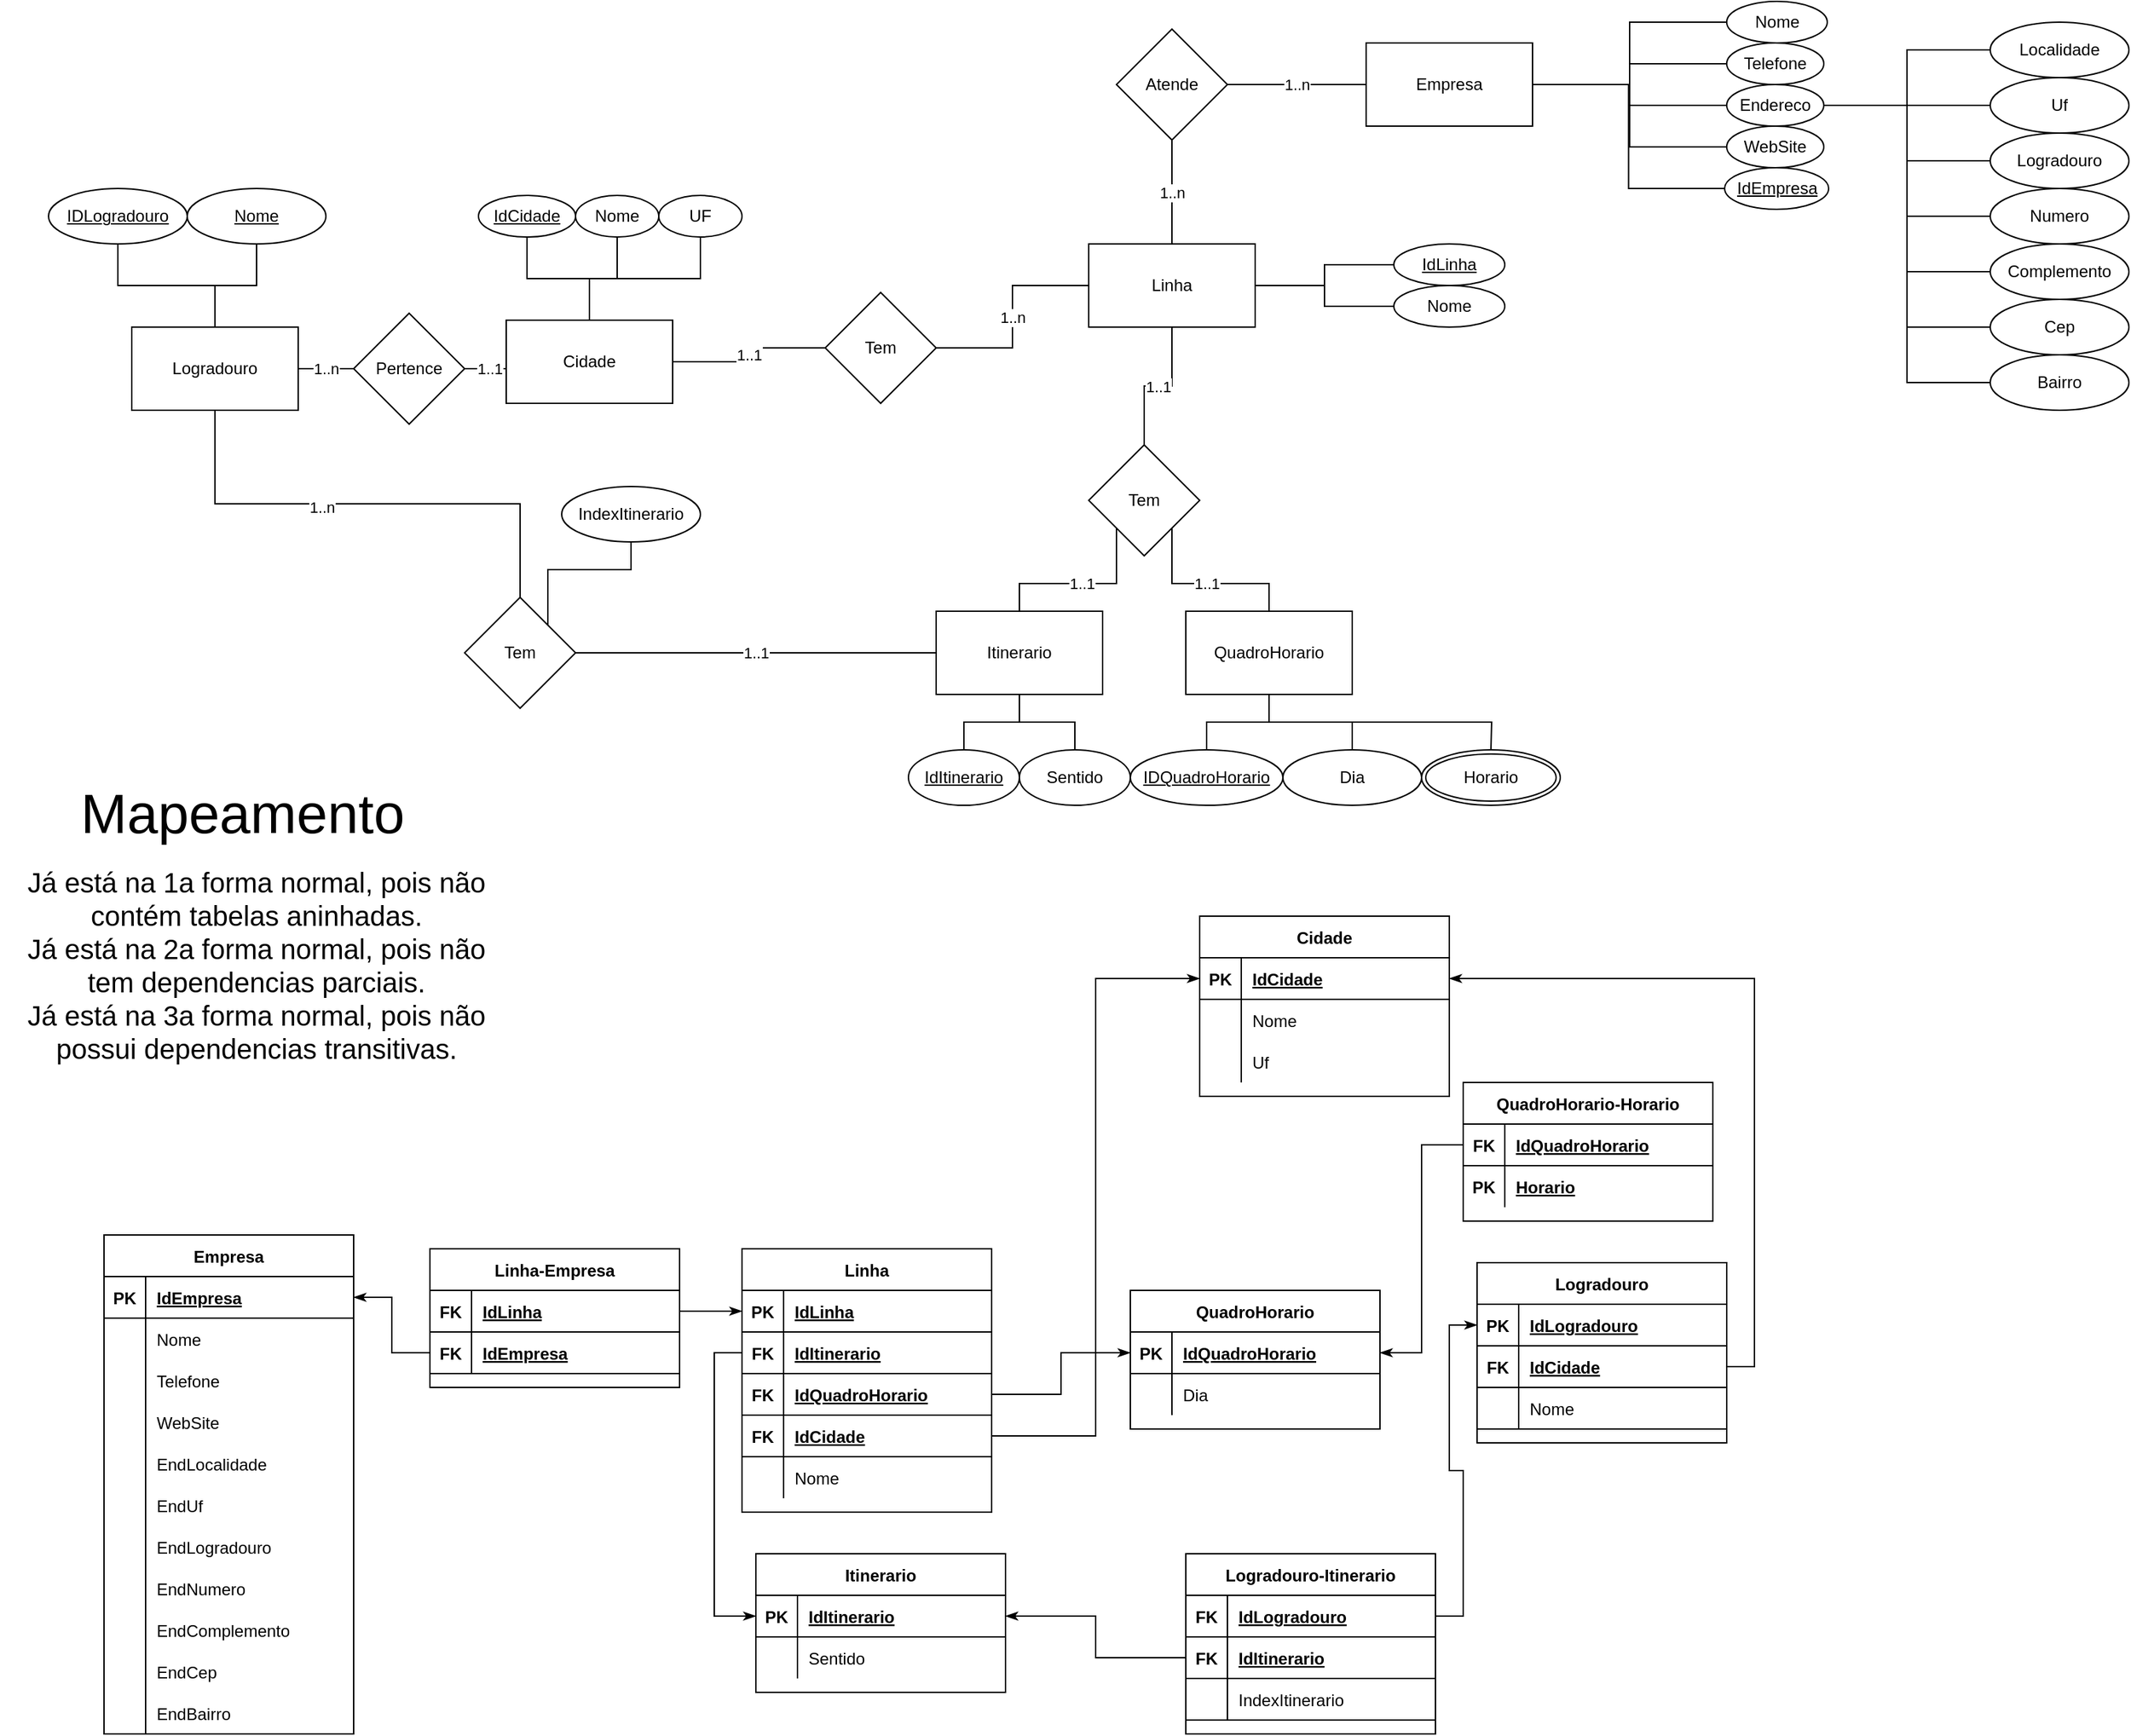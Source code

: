 <mxfile version="14.4.6" type="device"><diagram id="QqFqE5f4CNjXl7j-E3oZ" name="Page-1"><mxGraphModel dx="2154" dy="1667" grid="1" gridSize="10" guides="1" tooltips="1" connect="1" arrows="1" fold="1" page="1" pageScale="1" pageWidth="850" pageHeight="1100" math="0" shadow="0"><root><mxCell id="0"/><mxCell id="1" parent="0"/><mxCell id="cJpRg5g0sQrSVlTaSwJS-11" style="edgeStyle=orthogonalEdgeStyle;rounded=0;orthogonalLoop=1;jettySize=auto;html=1;exitX=1;exitY=0.5;exitDx=0;exitDy=0;entryX=0;entryY=0.5;entryDx=0;entryDy=0;endArrow=none;endFill=0;" parent="1" source="cJpRg5g0sQrSVlTaSwJS-1" target="cJpRg5g0sQrSVlTaSwJS-7" edge="1"><mxGeometry relative="1" as="geometry"/></mxCell><mxCell id="cJpRg5g0sQrSVlTaSwJS-12" style="edgeStyle=orthogonalEdgeStyle;rounded=0;orthogonalLoop=1;jettySize=auto;html=1;exitX=1;exitY=0.5;exitDx=0;exitDy=0;entryX=0;entryY=0.5;entryDx=0;entryDy=0;endArrow=none;endFill=0;" parent="1" source="cJpRg5g0sQrSVlTaSwJS-1" target="cJpRg5g0sQrSVlTaSwJS-9" edge="1"><mxGeometry relative="1" as="geometry"/></mxCell><mxCell id="cJpRg5g0sQrSVlTaSwJS-13" style="edgeStyle=orthogonalEdgeStyle;rounded=0;orthogonalLoop=1;jettySize=auto;html=1;exitX=1;exitY=0.5;exitDx=0;exitDy=0;entryX=0;entryY=0.5;entryDx=0;entryDy=0;endArrow=none;endFill=0;" parent="1" source="cJpRg5g0sQrSVlTaSwJS-1" target="cJpRg5g0sQrSVlTaSwJS-8" edge="1"><mxGeometry relative="1" as="geometry"/></mxCell><mxCell id="cJpRg5g0sQrSVlTaSwJS-14" style="edgeStyle=orthogonalEdgeStyle;rounded=0;orthogonalLoop=1;jettySize=auto;html=1;exitX=1;exitY=0.5;exitDx=0;exitDy=0;entryX=0;entryY=0.5;entryDx=0;entryDy=0;endArrow=none;endFill=0;" parent="1" source="cJpRg5g0sQrSVlTaSwJS-1" target="cJpRg5g0sQrSVlTaSwJS-10" edge="1"><mxGeometry relative="1" as="geometry"/></mxCell><mxCell id="cJpRg5g0sQrSVlTaSwJS-16" style="edgeStyle=orthogonalEdgeStyle;rounded=0;orthogonalLoop=1;jettySize=auto;html=1;exitX=1;exitY=0.5;exitDx=0;exitDy=0;entryX=0;entryY=0.5;entryDx=0;entryDy=0;endArrow=none;endFill=0;" parent="1" source="cJpRg5g0sQrSVlTaSwJS-1" target="cJpRg5g0sQrSVlTaSwJS-15" edge="1"><mxGeometry relative="1" as="geometry"/></mxCell><mxCell id="cJpRg5g0sQrSVlTaSwJS-1" value="Empresa" style="rounded=0;whiteSpace=wrap;html=1;" parent="1" vertex="1"><mxGeometry x="350" y="-140" width="120" height="60" as="geometry"/></mxCell><mxCell id="cJpRg5g0sQrSVlTaSwJS-23" style="edgeStyle=orthogonalEdgeStyle;rounded=0;orthogonalLoop=1;jettySize=auto;html=1;exitX=1;exitY=0.5;exitDx=0;exitDy=0;entryX=0;entryY=0.5;entryDx=0;entryDy=0;endArrow=none;endFill=0;" parent="1" source="cJpRg5g0sQrSVlTaSwJS-2" target="cJpRg5g0sQrSVlTaSwJS-17" edge="1"><mxGeometry relative="1" as="geometry"/></mxCell><mxCell id="cJpRg5g0sQrSVlTaSwJS-24" style="edgeStyle=orthogonalEdgeStyle;rounded=0;orthogonalLoop=1;jettySize=auto;html=1;exitX=1;exitY=0.5;exitDx=0;exitDy=0;entryX=0;entryY=0.5;entryDx=0;entryDy=0;endArrow=none;endFill=0;" parent="1" source="cJpRg5g0sQrSVlTaSwJS-2" target="cJpRg5g0sQrSVlTaSwJS-18" edge="1"><mxGeometry relative="1" as="geometry"/></mxCell><mxCell id="cJpRg5g0sQrSVlTaSwJS-47" value="1..1" style="edgeStyle=orthogonalEdgeStyle;rounded=0;orthogonalLoop=1;jettySize=auto;html=1;exitX=0.5;exitY=1;exitDx=0;exitDy=0;entryX=0.5;entryY=0;entryDx=0;entryDy=0;endArrow=none;endFill=0;" parent="1" source="cJpRg5g0sQrSVlTaSwJS-2" target="cJpRg5g0sQrSVlTaSwJS-19" edge="1"><mxGeometry relative="1" as="geometry"/></mxCell><mxCell id="cJpRg5g0sQrSVlTaSwJS-59" value="1..n" style="edgeStyle=orthogonalEdgeStyle;rounded=0;orthogonalLoop=1;jettySize=auto;html=1;exitX=0.5;exitY=0;exitDx=0;exitDy=0;entryX=0.5;entryY=1;entryDx=0;entryDy=0;endArrow=none;endFill=0;" parent="1" source="cJpRg5g0sQrSVlTaSwJS-2" target="cJpRg5g0sQrSVlTaSwJS-57" edge="1"><mxGeometry relative="1" as="geometry"/></mxCell><mxCell id="cJpRg5g0sQrSVlTaSwJS-2" value="Linha" style="rounded=0;whiteSpace=wrap;html=1;" parent="1" vertex="1"><mxGeometry x="150" y="5" width="120" height="60" as="geometry"/></mxCell><mxCell id="cJpRg5g0sQrSVlTaSwJS-31" style="edgeStyle=orthogonalEdgeStyle;rounded=0;orthogonalLoop=1;jettySize=auto;html=1;exitX=0.5;exitY=1;exitDx=0;exitDy=0;entryX=0.5;entryY=0;entryDx=0;entryDy=0;endArrow=none;endFill=0;" parent="1" source="cJpRg5g0sQrSVlTaSwJS-3" target="cJpRg5g0sQrSVlTaSwJS-29" edge="1"><mxGeometry relative="1" as="geometry"/></mxCell><mxCell id="cJpRg5g0sQrSVlTaSwJS-32" style="edgeStyle=orthogonalEdgeStyle;rounded=0;orthogonalLoop=1;jettySize=auto;html=1;exitX=0.5;exitY=1;exitDx=0;exitDy=0;entryX=0.5;entryY=0;entryDx=0;entryDy=0;endArrow=none;endFill=0;" parent="1" source="cJpRg5g0sQrSVlTaSwJS-3" target="cJpRg5g0sQrSVlTaSwJS-30" edge="1"><mxGeometry relative="1" as="geometry"/></mxCell><mxCell id="cJpRg5g0sQrSVlTaSwJS-3" value="Itinerario" style="rounded=0;whiteSpace=wrap;html=1;" parent="1" vertex="1"><mxGeometry x="40" y="270" width="120" height="60" as="geometry"/></mxCell><mxCell id="cJpRg5g0sQrSVlTaSwJS-41" style="edgeStyle=orthogonalEdgeStyle;rounded=0;orthogonalLoop=1;jettySize=auto;html=1;exitX=0.5;exitY=0;exitDx=0;exitDy=0;entryX=0.5;entryY=1;entryDx=0;entryDy=0;endArrow=none;endFill=0;" parent="1" source="cJpRg5g0sQrSVlTaSwJS-4" target="cJpRg5g0sQrSVlTaSwJS-39" edge="1"><mxGeometry relative="1" as="geometry"/></mxCell><mxCell id="cJpRg5g0sQrSVlTaSwJS-42" style="edgeStyle=orthogonalEdgeStyle;rounded=0;orthogonalLoop=1;jettySize=auto;html=1;exitX=0.5;exitY=0;exitDx=0;exitDy=0;entryX=0.5;entryY=1;entryDx=0;entryDy=0;endArrow=none;endFill=0;" parent="1" source="cJpRg5g0sQrSVlTaSwJS-4" target="cJpRg5g0sQrSVlTaSwJS-40" edge="1"><mxGeometry relative="1" as="geometry"/></mxCell><mxCell id="cJpRg5g0sQrSVlTaSwJS-44" value="1..n" style="edgeStyle=orthogonalEdgeStyle;rounded=0;orthogonalLoop=1;jettySize=auto;html=1;exitX=1;exitY=0.5;exitDx=0;exitDy=0;entryX=0;entryY=0.5;entryDx=0;entryDy=0;endArrow=none;endFill=0;" parent="1" source="cJpRg5g0sQrSVlTaSwJS-4" target="cJpRg5g0sQrSVlTaSwJS-43" edge="1"><mxGeometry relative="1" as="geometry"/></mxCell><mxCell id="cJpRg5g0sQrSVlTaSwJS-4" value="Logradouro" style="rounded=0;whiteSpace=wrap;html=1;" parent="1" vertex="1"><mxGeometry x="-540" y="65" width="120" height="60" as="geometry"/></mxCell><mxCell id="cJpRg5g0sQrSVlTaSwJS-36" style="edgeStyle=orthogonalEdgeStyle;rounded=0;orthogonalLoop=1;jettySize=auto;html=1;exitX=0.5;exitY=1;exitDx=0;exitDy=0;entryX=0.5;entryY=0;entryDx=0;entryDy=0;endArrow=none;endFill=0;" parent="1" source="cJpRg5g0sQrSVlTaSwJS-5" target="cJpRg5g0sQrSVlTaSwJS-33" edge="1"><mxGeometry relative="1" as="geometry"/></mxCell><mxCell id="cJpRg5g0sQrSVlTaSwJS-37" style="edgeStyle=orthogonalEdgeStyle;rounded=0;orthogonalLoop=1;jettySize=auto;html=1;exitX=0.5;exitY=1;exitDx=0;exitDy=0;entryX=0.5;entryY=0;entryDx=0;entryDy=0;endArrow=none;endFill=0;" parent="1" source="cJpRg5g0sQrSVlTaSwJS-5" target="cJpRg5g0sQrSVlTaSwJS-34" edge="1"><mxGeometry relative="1" as="geometry"/></mxCell><mxCell id="cJpRg5g0sQrSVlTaSwJS-38" style="edgeStyle=orthogonalEdgeStyle;rounded=0;orthogonalLoop=1;jettySize=auto;html=1;exitX=0.5;exitY=1;exitDx=0;exitDy=0;entryX=0.5;entryY=0;entryDx=0;entryDy=0;endArrow=none;endFill=0;" parent="1" source="cJpRg5g0sQrSVlTaSwJS-5" edge="1"><mxGeometry relative="1" as="geometry"><mxPoint x="440" y="370" as="targetPoint"/></mxGeometry></mxCell><mxCell id="cJpRg5g0sQrSVlTaSwJS-5" value="QuadroHorario" style="rounded=0;whiteSpace=wrap;html=1;" parent="1" vertex="1"><mxGeometry x="220" y="270" width="120" height="60" as="geometry"/></mxCell><mxCell id="cJpRg5g0sQrSVlTaSwJS-50" style="edgeStyle=orthogonalEdgeStyle;rounded=0;orthogonalLoop=1;jettySize=auto;html=1;exitX=0.5;exitY=0;exitDx=0;exitDy=0;entryX=0.5;entryY=1;entryDx=0;entryDy=0;endArrow=none;endFill=0;" parent="1" source="cJpRg5g0sQrSVlTaSwJS-6" target="cJpRg5g0sQrSVlTaSwJS-48" edge="1"><mxGeometry relative="1" as="geometry"/></mxCell><mxCell id="cJpRg5g0sQrSVlTaSwJS-51" style="edgeStyle=orthogonalEdgeStyle;rounded=0;orthogonalLoop=1;jettySize=auto;html=1;exitX=0.5;exitY=0;exitDx=0;exitDy=0;entryX=0.5;entryY=1;entryDx=0;entryDy=0;endArrow=none;endFill=0;" parent="1" source="cJpRg5g0sQrSVlTaSwJS-6" target="cJpRg5g0sQrSVlTaSwJS-49" edge="1"><mxGeometry relative="1" as="geometry"/></mxCell><mxCell id="cJpRg5g0sQrSVlTaSwJS-53" style="edgeStyle=orthogonalEdgeStyle;rounded=0;orthogonalLoop=1;jettySize=auto;html=1;exitX=0.5;exitY=0;exitDx=0;exitDy=0;entryX=0.5;entryY=1;entryDx=0;entryDy=0;endArrow=none;endFill=0;" parent="1" source="cJpRg5g0sQrSVlTaSwJS-6" target="cJpRg5g0sQrSVlTaSwJS-52" edge="1"><mxGeometry relative="1" as="geometry"/></mxCell><mxCell id="cJpRg5g0sQrSVlTaSwJS-55" value="1..1" style="edgeStyle=orthogonalEdgeStyle;rounded=0;orthogonalLoop=1;jettySize=auto;html=1;exitX=1;exitY=0.5;exitDx=0;exitDy=0;entryX=0;entryY=0.5;entryDx=0;entryDy=0;endArrow=none;endFill=0;" parent="1" source="cJpRg5g0sQrSVlTaSwJS-6" target="cJpRg5g0sQrSVlTaSwJS-54" edge="1"><mxGeometry relative="1" as="geometry"/></mxCell><mxCell id="cJpRg5g0sQrSVlTaSwJS-6" value="Cidade" style="rounded=0;whiteSpace=wrap;html=1;" parent="1" vertex="1"><mxGeometry x="-270" y="60" width="120" height="60" as="geometry"/></mxCell><mxCell id="cJpRg5g0sQrSVlTaSwJS-7" value="Nome" style="ellipse;whiteSpace=wrap;html=1;" parent="1" vertex="1"><mxGeometry x="610" y="-170" width="72.5" height="30" as="geometry"/></mxCell><mxCell id="cJpRg5g0sQrSVlTaSwJS-81" style="edgeStyle=orthogonalEdgeStyle;rounded=0;orthogonalLoop=1;jettySize=auto;html=1;exitX=1;exitY=0.5;exitDx=0;exitDy=0;entryX=0;entryY=0.5;entryDx=0;entryDy=0;endArrow=none;endFill=0;" parent="1" source="cJpRg5g0sQrSVlTaSwJS-8" target="cJpRg5g0sQrSVlTaSwJS-75" edge="1"><mxGeometry relative="1" as="geometry"/></mxCell><mxCell id="cJpRg5g0sQrSVlTaSwJS-82" style="edgeStyle=orthogonalEdgeStyle;rounded=0;orthogonalLoop=1;jettySize=auto;html=1;exitX=1;exitY=0.5;exitDx=0;exitDy=0;entryX=0;entryY=0.5;entryDx=0;entryDy=0;endArrow=none;endFill=0;" parent="1" source="cJpRg5g0sQrSVlTaSwJS-8" target="cJpRg5g0sQrSVlTaSwJS-73" edge="1"><mxGeometry relative="1" as="geometry"/></mxCell><mxCell id="cJpRg5g0sQrSVlTaSwJS-83" style="edgeStyle=orthogonalEdgeStyle;rounded=0;orthogonalLoop=1;jettySize=auto;html=1;exitX=1;exitY=0.5;exitDx=0;exitDy=0;entryX=0;entryY=0.5;entryDx=0;entryDy=0;endArrow=none;endFill=0;" parent="1" source="cJpRg5g0sQrSVlTaSwJS-8" target="cJpRg5g0sQrSVlTaSwJS-74" edge="1"><mxGeometry relative="1" as="geometry"/></mxCell><mxCell id="cJpRg5g0sQrSVlTaSwJS-84" style="edgeStyle=orthogonalEdgeStyle;rounded=0;orthogonalLoop=1;jettySize=auto;html=1;exitX=1;exitY=0.5;exitDx=0;exitDy=0;entryX=0;entryY=0.5;entryDx=0;entryDy=0;endArrow=none;endFill=0;" parent="1" source="cJpRg5g0sQrSVlTaSwJS-8" target="cJpRg5g0sQrSVlTaSwJS-76" edge="1"><mxGeometry relative="1" as="geometry"/></mxCell><mxCell id="cJpRg5g0sQrSVlTaSwJS-85" style="edgeStyle=orthogonalEdgeStyle;rounded=0;orthogonalLoop=1;jettySize=auto;html=1;exitX=1;exitY=0.5;exitDx=0;exitDy=0;entryX=0;entryY=0.5;entryDx=0;entryDy=0;endArrow=none;endFill=0;" parent="1" source="cJpRg5g0sQrSVlTaSwJS-8" target="cJpRg5g0sQrSVlTaSwJS-77" edge="1"><mxGeometry relative="1" as="geometry"/></mxCell><mxCell id="cJpRg5g0sQrSVlTaSwJS-86" style="edgeStyle=orthogonalEdgeStyle;rounded=0;orthogonalLoop=1;jettySize=auto;html=1;exitX=1;exitY=0.5;exitDx=0;exitDy=0;entryX=0;entryY=0.5;entryDx=0;entryDy=0;endArrow=none;endFill=0;" parent="1" source="cJpRg5g0sQrSVlTaSwJS-8" target="cJpRg5g0sQrSVlTaSwJS-78" edge="1"><mxGeometry relative="1" as="geometry"/></mxCell><mxCell id="cJpRg5g0sQrSVlTaSwJS-87" style="edgeStyle=orthogonalEdgeStyle;rounded=0;orthogonalLoop=1;jettySize=auto;html=1;exitX=1;exitY=0.5;exitDx=0;exitDy=0;entryX=0;entryY=0.5;entryDx=0;entryDy=0;endArrow=none;endFill=0;" parent="1" source="cJpRg5g0sQrSVlTaSwJS-8" target="cJpRg5g0sQrSVlTaSwJS-79" edge="1"><mxGeometry relative="1" as="geometry"/></mxCell><mxCell id="cJpRg5g0sQrSVlTaSwJS-8" value="Endereco" style="ellipse;whiteSpace=wrap;html=1;" parent="1" vertex="1"><mxGeometry x="610" y="-110" width="70" height="30" as="geometry"/></mxCell><mxCell id="cJpRg5g0sQrSVlTaSwJS-9" value="Telefone" style="ellipse;whiteSpace=wrap;html=1;" parent="1" vertex="1"><mxGeometry x="610" y="-140" width="70" height="30" as="geometry"/></mxCell><mxCell id="cJpRg5g0sQrSVlTaSwJS-10" value="WebSite" style="ellipse;whiteSpace=wrap;html=1;" parent="1" vertex="1"><mxGeometry x="610" y="-80" width="70" height="30" as="geometry"/></mxCell><mxCell id="cJpRg5g0sQrSVlTaSwJS-15" value="&lt;u&gt;IdEmpresa&lt;/u&gt;" style="ellipse;whiteSpace=wrap;html=1;" parent="1" vertex="1"><mxGeometry x="608.5" y="-50" width="75" height="30" as="geometry"/></mxCell><mxCell id="cJpRg5g0sQrSVlTaSwJS-17" value="&lt;u&gt;IdLinha&lt;/u&gt;" style="ellipse;whiteSpace=wrap;html=1;" parent="1" vertex="1"><mxGeometry x="370" y="5" width="80" height="30" as="geometry"/></mxCell><mxCell id="cJpRg5g0sQrSVlTaSwJS-18" value="Nome" style="ellipse;whiteSpace=wrap;html=1;" parent="1" vertex="1"><mxGeometry x="370" y="35" width="80" height="30" as="geometry"/></mxCell><mxCell id="cJpRg5g0sQrSVlTaSwJS-21" value="1..1" style="edgeStyle=orthogonalEdgeStyle;rounded=0;orthogonalLoop=1;jettySize=auto;html=1;exitX=0;exitY=1;exitDx=0;exitDy=0;entryX=0.5;entryY=0;entryDx=0;entryDy=0;endArrow=none;endFill=0;" parent="1" source="cJpRg5g0sQrSVlTaSwJS-19" target="cJpRg5g0sQrSVlTaSwJS-3" edge="1"><mxGeometry relative="1" as="geometry"/></mxCell><mxCell id="cJpRg5g0sQrSVlTaSwJS-22" value="1..1" style="edgeStyle=orthogonalEdgeStyle;rounded=0;orthogonalLoop=1;jettySize=auto;html=1;exitX=1;exitY=1;exitDx=0;exitDy=0;entryX=0.5;entryY=0;entryDx=0;entryDy=0;endArrow=none;endFill=0;" parent="1" source="cJpRg5g0sQrSVlTaSwJS-19" target="cJpRg5g0sQrSVlTaSwJS-5" edge="1"><mxGeometry relative="1" as="geometry"/></mxCell><mxCell id="cJpRg5g0sQrSVlTaSwJS-19" value="Tem" style="rhombus;whiteSpace=wrap;html=1;" parent="1" vertex="1"><mxGeometry x="150" y="150" width="80" height="80" as="geometry"/></mxCell><mxCell id="cJpRg5g0sQrSVlTaSwJS-26" value="1..1" style="edgeStyle=orthogonalEdgeStyle;rounded=0;orthogonalLoop=1;jettySize=auto;html=1;exitX=1;exitY=0.5;exitDx=0;exitDy=0;entryX=0;entryY=0.5;entryDx=0;entryDy=0;endArrow=none;endFill=0;" parent="1" source="cJpRg5g0sQrSVlTaSwJS-25" target="cJpRg5g0sQrSVlTaSwJS-3" edge="1"><mxGeometry relative="1" as="geometry"/></mxCell><mxCell id="cJpRg5g0sQrSVlTaSwJS-27" style="edgeStyle=orthogonalEdgeStyle;rounded=0;orthogonalLoop=1;jettySize=auto;html=1;exitX=0.5;exitY=0;exitDx=0;exitDy=0;entryX=0.5;entryY=1;entryDx=0;entryDy=0;endArrow=none;endFill=0;" parent="1" source="cJpRg5g0sQrSVlTaSwJS-25" target="cJpRg5g0sQrSVlTaSwJS-4" edge="1"><mxGeometry relative="1" as="geometry"/></mxCell><mxCell id="cJpRg5g0sQrSVlTaSwJS-28" value="1..n" style="edgeLabel;html=1;align=center;verticalAlign=middle;resizable=0;points=[];" parent="cJpRg5g0sQrSVlTaSwJS-27" vertex="1" connectable="0"><mxGeometry x="0.185" y="2" relative="1" as="geometry"><mxPoint as="offset"/></mxGeometry></mxCell><mxCell id="cJpRg5g0sQrSVlTaSwJS-294" style="edgeStyle=orthogonalEdgeStyle;rounded=0;orthogonalLoop=1;jettySize=auto;html=1;exitX=1;exitY=0;exitDx=0;exitDy=0;entryX=0.5;entryY=1;entryDx=0;entryDy=0;endArrow=none;endFill=0;" parent="1" source="cJpRg5g0sQrSVlTaSwJS-25" target="cJpRg5g0sQrSVlTaSwJS-292" edge="1"><mxGeometry relative="1" as="geometry"/></mxCell><mxCell id="cJpRg5g0sQrSVlTaSwJS-25" value="Tem" style="rhombus;whiteSpace=wrap;html=1;" parent="1" vertex="1"><mxGeometry x="-300" y="260" width="80" height="80" as="geometry"/></mxCell><mxCell id="cJpRg5g0sQrSVlTaSwJS-29" value="&lt;u&gt;IdItinerario&lt;/u&gt;" style="ellipse;whiteSpace=wrap;html=1;" parent="1" vertex="1"><mxGeometry x="20" y="370" width="80" height="40" as="geometry"/></mxCell><mxCell id="cJpRg5g0sQrSVlTaSwJS-30" value="Sentido" style="ellipse;whiteSpace=wrap;html=1;" parent="1" vertex="1"><mxGeometry x="100" y="370" width="80" height="40" as="geometry"/></mxCell><mxCell id="cJpRg5g0sQrSVlTaSwJS-33" value="&lt;u&gt;IDQuadroHorario&lt;/u&gt;" style="ellipse;whiteSpace=wrap;html=1;" parent="1" vertex="1"><mxGeometry x="180" y="370" width="110" height="40" as="geometry"/></mxCell><mxCell id="cJpRg5g0sQrSVlTaSwJS-34" value="Dia" style="ellipse;whiteSpace=wrap;html=1;" parent="1" vertex="1"><mxGeometry x="290" y="370" width="100" height="40" as="geometry"/></mxCell><mxCell id="cJpRg5g0sQrSVlTaSwJS-39" value="&lt;u&gt;IDLogradouro&lt;/u&gt;" style="ellipse;whiteSpace=wrap;html=1;" parent="1" vertex="1"><mxGeometry x="-600" y="-35" width="100" height="40" as="geometry"/></mxCell><mxCell id="cJpRg5g0sQrSVlTaSwJS-40" value="&lt;u&gt;Nome&lt;/u&gt;" style="ellipse;whiteSpace=wrap;html=1;" parent="1" vertex="1"><mxGeometry x="-500" y="-35" width="100" height="40" as="geometry"/></mxCell><mxCell id="cJpRg5g0sQrSVlTaSwJS-46" value="1..1" style="edgeStyle=orthogonalEdgeStyle;rounded=0;orthogonalLoop=1;jettySize=auto;html=1;exitX=1;exitY=0.5;exitDx=0;exitDy=0;entryX=0;entryY=0.5;entryDx=0;entryDy=0;endArrow=none;endFill=0;" parent="1" source="cJpRg5g0sQrSVlTaSwJS-43" target="cJpRg5g0sQrSVlTaSwJS-6" edge="1"><mxGeometry relative="1" as="geometry"/></mxCell><mxCell id="cJpRg5g0sQrSVlTaSwJS-43" value="Pertence" style="rhombus;whiteSpace=wrap;html=1;" parent="1" vertex="1"><mxGeometry x="-380" y="55" width="80" height="80" as="geometry"/></mxCell><mxCell id="cJpRg5g0sQrSVlTaSwJS-48" value="&lt;u&gt;IdCidade&lt;/u&gt;" style="ellipse;whiteSpace=wrap;html=1;" parent="1" vertex="1"><mxGeometry x="-290" y="-30" width="70" height="30" as="geometry"/></mxCell><mxCell id="cJpRg5g0sQrSVlTaSwJS-49" value="Nome" style="ellipse;whiteSpace=wrap;html=1;" parent="1" vertex="1"><mxGeometry x="-220" y="-30" width="60" height="30" as="geometry"/></mxCell><mxCell id="cJpRg5g0sQrSVlTaSwJS-52" value="UF" style="ellipse;whiteSpace=wrap;html=1;" parent="1" vertex="1"><mxGeometry x="-160" y="-30" width="60" height="30" as="geometry"/></mxCell><mxCell id="cJpRg5g0sQrSVlTaSwJS-56" value="1..n" style="edgeStyle=orthogonalEdgeStyle;rounded=0;orthogonalLoop=1;jettySize=auto;html=1;exitX=1;exitY=0.5;exitDx=0;exitDy=0;entryX=0;entryY=0.5;entryDx=0;entryDy=0;endArrow=none;endFill=0;" parent="1" source="cJpRg5g0sQrSVlTaSwJS-54" target="cJpRg5g0sQrSVlTaSwJS-2" edge="1"><mxGeometry relative="1" as="geometry"/></mxCell><mxCell id="cJpRg5g0sQrSVlTaSwJS-54" value="Tem" style="rhombus;whiteSpace=wrap;html=1;" parent="1" vertex="1"><mxGeometry x="-40" y="40" width="80" height="80" as="geometry"/></mxCell><mxCell id="cJpRg5g0sQrSVlTaSwJS-58" value="1..n" style="edgeStyle=orthogonalEdgeStyle;rounded=0;orthogonalLoop=1;jettySize=auto;html=1;exitX=1;exitY=0.5;exitDx=0;exitDy=0;entryX=0;entryY=0.5;entryDx=0;entryDy=0;endArrow=none;endFill=0;" parent="1" source="cJpRg5g0sQrSVlTaSwJS-57" target="cJpRg5g0sQrSVlTaSwJS-1" edge="1"><mxGeometry relative="1" as="geometry"/></mxCell><mxCell id="cJpRg5g0sQrSVlTaSwJS-57" value="Atende" style="rhombus;whiteSpace=wrap;html=1;" parent="1" vertex="1"><mxGeometry x="170" y="-150" width="80" height="80" as="geometry"/></mxCell><mxCell id="cJpRg5g0sQrSVlTaSwJS-60" value="Empresa" style="shape=table;startSize=30;container=1;collapsible=1;childLayout=tableLayout;fixedRows=1;rowLines=0;fontStyle=1;align=center;resizeLast=1;" parent="1" vertex="1"><mxGeometry x="-560" y="720" width="180" height="360" as="geometry"><mxRectangle x="-520" y="560" width="80" height="30" as="alternateBounds"/></mxGeometry></mxCell><mxCell id="cJpRg5g0sQrSVlTaSwJS-61" value="" style="shape=partialRectangle;collapsible=0;dropTarget=0;pointerEvents=0;fillColor=none;top=0;left=0;bottom=1;right=0;points=[[0,0.5],[1,0.5]];portConstraint=eastwest;" parent="cJpRg5g0sQrSVlTaSwJS-60" vertex="1"><mxGeometry y="30" width="180" height="30" as="geometry"/></mxCell><mxCell id="cJpRg5g0sQrSVlTaSwJS-62" value="PK" style="shape=partialRectangle;connectable=0;fillColor=none;top=0;left=0;bottom=0;right=0;fontStyle=1;overflow=hidden;" parent="cJpRg5g0sQrSVlTaSwJS-61" vertex="1"><mxGeometry width="30" height="30" as="geometry"/></mxCell><mxCell id="cJpRg5g0sQrSVlTaSwJS-63" value="IdEmpresa" style="shape=partialRectangle;connectable=0;fillColor=none;top=0;left=0;bottom=0;right=0;align=left;spacingLeft=6;fontStyle=5;overflow=hidden;" parent="cJpRg5g0sQrSVlTaSwJS-61" vertex="1"><mxGeometry x="30" width="150" height="30" as="geometry"/></mxCell><mxCell id="cJpRg5g0sQrSVlTaSwJS-64" value="" style="shape=partialRectangle;collapsible=0;dropTarget=0;pointerEvents=0;fillColor=none;top=0;left=0;bottom=0;right=0;points=[[0,0.5],[1,0.5]];portConstraint=eastwest;" parent="cJpRg5g0sQrSVlTaSwJS-60" vertex="1"><mxGeometry y="60" width="180" height="30" as="geometry"/></mxCell><mxCell id="cJpRg5g0sQrSVlTaSwJS-65" value="" style="shape=partialRectangle;connectable=0;fillColor=none;top=0;left=0;bottom=0;right=0;editable=1;overflow=hidden;" parent="cJpRg5g0sQrSVlTaSwJS-64" vertex="1"><mxGeometry width="30" height="30" as="geometry"/></mxCell><mxCell id="cJpRg5g0sQrSVlTaSwJS-66" value="Nome" style="shape=partialRectangle;connectable=0;fillColor=none;top=0;left=0;bottom=0;right=0;align=left;spacingLeft=6;overflow=hidden;" parent="cJpRg5g0sQrSVlTaSwJS-64" vertex="1"><mxGeometry x="30" width="150" height="30" as="geometry"/></mxCell><mxCell id="cJpRg5g0sQrSVlTaSwJS-67" value="" style="shape=partialRectangle;collapsible=0;dropTarget=0;pointerEvents=0;fillColor=none;top=0;left=0;bottom=0;right=0;points=[[0,0.5],[1,0.5]];portConstraint=eastwest;" parent="cJpRg5g0sQrSVlTaSwJS-60" vertex="1"><mxGeometry y="90" width="180" height="30" as="geometry"/></mxCell><mxCell id="cJpRg5g0sQrSVlTaSwJS-68" value="" style="shape=partialRectangle;connectable=0;fillColor=none;top=0;left=0;bottom=0;right=0;editable=1;overflow=hidden;" parent="cJpRg5g0sQrSVlTaSwJS-67" vertex="1"><mxGeometry width="30" height="30" as="geometry"/></mxCell><mxCell id="cJpRg5g0sQrSVlTaSwJS-69" value="Telefone" style="shape=partialRectangle;connectable=0;fillColor=none;top=0;left=0;bottom=0;right=0;align=left;spacingLeft=6;overflow=hidden;" parent="cJpRg5g0sQrSVlTaSwJS-67" vertex="1"><mxGeometry x="30" width="150" height="30" as="geometry"/></mxCell><mxCell id="cJpRg5g0sQrSVlTaSwJS-70" value="" style="shape=partialRectangle;collapsible=0;dropTarget=0;pointerEvents=0;fillColor=none;top=0;left=0;bottom=0;right=0;points=[[0,0.5],[1,0.5]];portConstraint=eastwest;" parent="cJpRg5g0sQrSVlTaSwJS-60" vertex="1"><mxGeometry y="120" width="180" height="30" as="geometry"/></mxCell><mxCell id="cJpRg5g0sQrSVlTaSwJS-71" value="" style="shape=partialRectangle;connectable=0;fillColor=none;top=0;left=0;bottom=0;right=0;editable=1;overflow=hidden;" parent="cJpRg5g0sQrSVlTaSwJS-70" vertex="1"><mxGeometry width="30" height="30" as="geometry"/></mxCell><mxCell id="cJpRg5g0sQrSVlTaSwJS-72" value="WebSite" style="shape=partialRectangle;connectable=0;fillColor=none;top=0;left=0;bottom=0;right=0;align=left;spacingLeft=6;overflow=hidden;" parent="cJpRg5g0sQrSVlTaSwJS-70" vertex="1"><mxGeometry x="30" width="150" height="30" as="geometry"/></mxCell><mxCell id="cJpRg5g0sQrSVlTaSwJS-102" style="shape=partialRectangle;collapsible=0;dropTarget=0;pointerEvents=0;fillColor=none;top=0;left=0;bottom=0;right=0;points=[[0,0.5],[1,0.5]];portConstraint=eastwest;" parent="cJpRg5g0sQrSVlTaSwJS-60" vertex="1"><mxGeometry y="150" width="180" height="30" as="geometry"/></mxCell><mxCell id="cJpRg5g0sQrSVlTaSwJS-103" style="shape=partialRectangle;connectable=0;fillColor=none;top=0;left=0;bottom=0;right=0;editable=1;overflow=hidden;" parent="cJpRg5g0sQrSVlTaSwJS-102" vertex="1"><mxGeometry width="30" height="30" as="geometry"/></mxCell><mxCell id="cJpRg5g0sQrSVlTaSwJS-104" value="EndLocalidade" style="shape=partialRectangle;connectable=0;fillColor=none;top=0;left=0;bottom=0;right=0;align=left;spacingLeft=6;overflow=hidden;" parent="cJpRg5g0sQrSVlTaSwJS-102" vertex="1"><mxGeometry x="30" width="150" height="30" as="geometry"/></mxCell><mxCell id="cJpRg5g0sQrSVlTaSwJS-105" style="shape=partialRectangle;collapsible=0;dropTarget=0;pointerEvents=0;fillColor=none;top=0;left=0;bottom=0;right=0;points=[[0,0.5],[1,0.5]];portConstraint=eastwest;" parent="cJpRg5g0sQrSVlTaSwJS-60" vertex="1"><mxGeometry y="180" width="180" height="30" as="geometry"/></mxCell><mxCell id="cJpRg5g0sQrSVlTaSwJS-106" style="shape=partialRectangle;connectable=0;fillColor=none;top=0;left=0;bottom=0;right=0;editable=1;overflow=hidden;" parent="cJpRg5g0sQrSVlTaSwJS-105" vertex="1"><mxGeometry width="30" height="30" as="geometry"/></mxCell><mxCell id="cJpRg5g0sQrSVlTaSwJS-107" value="EndUf" style="shape=partialRectangle;connectable=0;fillColor=none;top=0;left=0;bottom=0;right=0;align=left;spacingLeft=6;overflow=hidden;" parent="cJpRg5g0sQrSVlTaSwJS-105" vertex="1"><mxGeometry x="30" width="150" height="30" as="geometry"/></mxCell><mxCell id="cJpRg5g0sQrSVlTaSwJS-114" style="shape=partialRectangle;collapsible=0;dropTarget=0;pointerEvents=0;fillColor=none;top=0;left=0;bottom=0;right=0;points=[[0,0.5],[1,0.5]];portConstraint=eastwest;" parent="cJpRg5g0sQrSVlTaSwJS-60" vertex="1"><mxGeometry y="210" width="180" height="30" as="geometry"/></mxCell><mxCell id="cJpRg5g0sQrSVlTaSwJS-115" style="shape=partialRectangle;connectable=0;fillColor=none;top=0;left=0;bottom=0;right=0;editable=1;overflow=hidden;" parent="cJpRg5g0sQrSVlTaSwJS-114" vertex="1"><mxGeometry width="30" height="30" as="geometry"/></mxCell><mxCell id="cJpRg5g0sQrSVlTaSwJS-116" value="EndLogradouro" style="shape=partialRectangle;connectable=0;fillColor=none;top=0;left=0;bottom=0;right=0;align=left;spacingLeft=6;overflow=hidden;" parent="cJpRg5g0sQrSVlTaSwJS-114" vertex="1"><mxGeometry x="30" width="150" height="30" as="geometry"/></mxCell><mxCell id="cJpRg5g0sQrSVlTaSwJS-111" style="shape=partialRectangle;collapsible=0;dropTarget=0;pointerEvents=0;fillColor=none;top=0;left=0;bottom=0;right=0;points=[[0,0.5],[1,0.5]];portConstraint=eastwest;" parent="cJpRg5g0sQrSVlTaSwJS-60" vertex="1"><mxGeometry y="240" width="180" height="30" as="geometry"/></mxCell><mxCell id="cJpRg5g0sQrSVlTaSwJS-112" style="shape=partialRectangle;connectable=0;fillColor=none;top=0;left=0;bottom=0;right=0;editable=1;overflow=hidden;" parent="cJpRg5g0sQrSVlTaSwJS-111" vertex="1"><mxGeometry width="30" height="30" as="geometry"/></mxCell><mxCell id="cJpRg5g0sQrSVlTaSwJS-113" value="EndNumero" style="shape=partialRectangle;connectable=0;fillColor=none;top=0;left=0;bottom=0;right=0;align=left;spacingLeft=6;overflow=hidden;" parent="cJpRg5g0sQrSVlTaSwJS-111" vertex="1"><mxGeometry x="30" width="150" height="30" as="geometry"/></mxCell><mxCell id="cJpRg5g0sQrSVlTaSwJS-108" style="shape=partialRectangle;collapsible=0;dropTarget=0;pointerEvents=0;fillColor=none;top=0;left=0;bottom=0;right=0;points=[[0,0.5],[1,0.5]];portConstraint=eastwest;" parent="cJpRg5g0sQrSVlTaSwJS-60" vertex="1"><mxGeometry y="270" width="180" height="30" as="geometry"/></mxCell><mxCell id="cJpRg5g0sQrSVlTaSwJS-109" style="shape=partialRectangle;connectable=0;fillColor=none;top=0;left=0;bottom=0;right=0;editable=1;overflow=hidden;" parent="cJpRg5g0sQrSVlTaSwJS-108" vertex="1"><mxGeometry width="30" height="30" as="geometry"/></mxCell><mxCell id="cJpRg5g0sQrSVlTaSwJS-110" value="EndComplemento" style="shape=partialRectangle;connectable=0;fillColor=none;top=0;left=0;bottom=0;right=0;align=left;spacingLeft=6;overflow=hidden;" parent="cJpRg5g0sQrSVlTaSwJS-108" vertex="1"><mxGeometry x="30" width="150" height="30" as="geometry"/></mxCell><mxCell id="cJpRg5g0sQrSVlTaSwJS-117" style="shape=partialRectangle;collapsible=0;dropTarget=0;pointerEvents=0;fillColor=none;top=0;left=0;bottom=0;right=0;points=[[0,0.5],[1,0.5]];portConstraint=eastwest;" parent="cJpRg5g0sQrSVlTaSwJS-60" vertex="1"><mxGeometry y="300" width="180" height="30" as="geometry"/></mxCell><mxCell id="cJpRg5g0sQrSVlTaSwJS-118" style="shape=partialRectangle;connectable=0;fillColor=none;top=0;left=0;bottom=0;right=0;editable=1;overflow=hidden;" parent="cJpRg5g0sQrSVlTaSwJS-117" vertex="1"><mxGeometry width="30" height="30" as="geometry"/></mxCell><mxCell id="cJpRg5g0sQrSVlTaSwJS-119" value="EndCep" style="shape=partialRectangle;connectable=0;fillColor=none;top=0;left=0;bottom=0;right=0;align=left;spacingLeft=6;overflow=hidden;" parent="cJpRg5g0sQrSVlTaSwJS-117" vertex="1"><mxGeometry x="30" width="150" height="30" as="geometry"/></mxCell><mxCell id="cJpRg5g0sQrSVlTaSwJS-120" style="shape=partialRectangle;collapsible=0;dropTarget=0;pointerEvents=0;fillColor=none;top=0;left=0;bottom=0;right=0;points=[[0,0.5],[1,0.5]];portConstraint=eastwest;" parent="cJpRg5g0sQrSVlTaSwJS-60" vertex="1"><mxGeometry y="330" width="180" height="30" as="geometry"/></mxCell><mxCell id="cJpRg5g0sQrSVlTaSwJS-121" style="shape=partialRectangle;connectable=0;fillColor=none;top=0;left=0;bottom=0;right=0;editable=1;overflow=hidden;" parent="cJpRg5g0sQrSVlTaSwJS-120" vertex="1"><mxGeometry width="30" height="30" as="geometry"/></mxCell><mxCell id="cJpRg5g0sQrSVlTaSwJS-122" value="EndBairro" style="shape=partialRectangle;connectable=0;fillColor=none;top=0;left=0;bottom=0;right=0;align=left;spacingLeft=6;overflow=hidden;" parent="cJpRg5g0sQrSVlTaSwJS-120" vertex="1"><mxGeometry x="30" width="150" height="30" as="geometry"/></mxCell><mxCell id="cJpRg5g0sQrSVlTaSwJS-73" value="Uf" style="ellipse;whiteSpace=wrap;html=1;align=center;" parent="1" vertex="1"><mxGeometry x="800" y="-115" width="100" height="40" as="geometry"/></mxCell><mxCell id="cJpRg5g0sQrSVlTaSwJS-74" value="Logradouro" style="ellipse;whiteSpace=wrap;html=1;align=center;" parent="1" vertex="1"><mxGeometry x="800" y="-75" width="100" height="40" as="geometry"/></mxCell><mxCell id="cJpRg5g0sQrSVlTaSwJS-75" value="Localidade" style="ellipse;whiteSpace=wrap;html=1;align=center;" parent="1" vertex="1"><mxGeometry x="800" y="-155" width="100" height="40" as="geometry"/></mxCell><mxCell id="cJpRg5g0sQrSVlTaSwJS-76" value="Numero" style="ellipse;whiteSpace=wrap;html=1;align=center;" parent="1" vertex="1"><mxGeometry x="800" y="-35" width="100" height="40" as="geometry"/></mxCell><mxCell id="cJpRg5g0sQrSVlTaSwJS-77" value="Complemento" style="ellipse;whiteSpace=wrap;html=1;align=center;" parent="1" vertex="1"><mxGeometry x="800" y="5" width="100" height="40" as="geometry"/></mxCell><mxCell id="cJpRg5g0sQrSVlTaSwJS-78" value="Cep" style="ellipse;whiteSpace=wrap;html=1;align=center;" parent="1" vertex="1"><mxGeometry x="800" y="45" width="100" height="40" as="geometry"/></mxCell><mxCell id="cJpRg5g0sQrSVlTaSwJS-79" value="Bairro" style="ellipse;whiteSpace=wrap;html=1;align=center;" parent="1" vertex="1"><mxGeometry x="800" y="85" width="100" height="40" as="geometry"/></mxCell><mxCell id="cJpRg5g0sQrSVlTaSwJS-123" value="Linha" style="shape=table;startSize=30;container=1;collapsible=1;childLayout=tableLayout;fixedRows=1;rowLines=0;fontStyle=1;align=center;resizeLast=1;" parent="1" vertex="1"><mxGeometry x="-100" y="730" width="180" height="190" as="geometry"><mxRectangle x="-300" y="560" width="60" height="30" as="alternateBounds"/></mxGeometry></mxCell><mxCell id="cJpRg5g0sQrSVlTaSwJS-124" value="" style="shape=partialRectangle;collapsible=0;dropTarget=0;pointerEvents=0;fillColor=none;top=0;left=0;bottom=1;right=0;points=[[0,0.5],[1,0.5]];portConstraint=eastwest;" parent="cJpRg5g0sQrSVlTaSwJS-123" vertex="1"><mxGeometry y="30" width="180" height="30" as="geometry"/></mxCell><mxCell id="cJpRg5g0sQrSVlTaSwJS-125" value="PK" style="shape=partialRectangle;connectable=0;fillColor=none;top=0;left=0;bottom=0;right=0;fontStyle=1;overflow=hidden;" parent="cJpRg5g0sQrSVlTaSwJS-124" vertex="1"><mxGeometry width="30" height="30" as="geometry"/></mxCell><mxCell id="cJpRg5g0sQrSVlTaSwJS-126" value="IdLinha" style="shape=partialRectangle;connectable=0;fillColor=none;top=0;left=0;bottom=0;right=0;align=left;spacingLeft=6;fontStyle=5;overflow=hidden;" parent="cJpRg5g0sQrSVlTaSwJS-124" vertex="1"><mxGeometry x="30" width="150" height="30" as="geometry"/></mxCell><mxCell id="cJpRg5g0sQrSVlTaSwJS-239" style="shape=partialRectangle;collapsible=0;dropTarget=0;pointerEvents=0;fillColor=none;top=0;left=0;bottom=1;right=0;points=[[0,0.5],[1,0.5]];portConstraint=eastwest;" parent="cJpRg5g0sQrSVlTaSwJS-123" vertex="1"><mxGeometry y="60" width="180" height="30" as="geometry"/></mxCell><mxCell id="cJpRg5g0sQrSVlTaSwJS-240" value="FK" style="shape=partialRectangle;connectable=0;fillColor=none;top=0;left=0;bottom=0;right=0;fontStyle=1;overflow=hidden;" parent="cJpRg5g0sQrSVlTaSwJS-239" vertex="1"><mxGeometry width="30" height="30" as="geometry"/></mxCell><mxCell id="cJpRg5g0sQrSVlTaSwJS-241" value="IdItinerario" style="shape=partialRectangle;connectable=0;fillColor=none;top=0;left=0;bottom=0;right=0;align=left;spacingLeft=6;fontStyle=5;overflow=hidden;" parent="cJpRg5g0sQrSVlTaSwJS-239" vertex="1"><mxGeometry x="30" width="150" height="30" as="geometry"/></mxCell><mxCell id="cJpRg5g0sQrSVlTaSwJS-245" style="shape=partialRectangle;collapsible=0;dropTarget=0;pointerEvents=0;fillColor=none;top=0;left=0;bottom=1;right=0;points=[[0,0.5],[1,0.5]];portConstraint=eastwest;" parent="cJpRg5g0sQrSVlTaSwJS-123" vertex="1"><mxGeometry y="90" width="180" height="30" as="geometry"/></mxCell><mxCell id="cJpRg5g0sQrSVlTaSwJS-246" value="FK" style="shape=partialRectangle;connectable=0;fillColor=none;top=0;left=0;bottom=0;right=0;fontStyle=1;overflow=hidden;" parent="cJpRg5g0sQrSVlTaSwJS-245" vertex="1"><mxGeometry width="30" height="30" as="geometry"/></mxCell><mxCell id="cJpRg5g0sQrSVlTaSwJS-247" value="IdQuadroHorario" style="shape=partialRectangle;connectable=0;fillColor=none;top=0;left=0;bottom=0;right=0;align=left;spacingLeft=6;fontStyle=5;overflow=hidden;" parent="cJpRg5g0sQrSVlTaSwJS-245" vertex="1"><mxGeometry x="30" width="150" height="30" as="geometry"/></mxCell><mxCell id="cJpRg5g0sQrSVlTaSwJS-263" style="shape=partialRectangle;collapsible=0;dropTarget=0;pointerEvents=0;fillColor=none;top=0;left=0;bottom=1;right=0;points=[[0,0.5],[1,0.5]];portConstraint=eastwest;" parent="cJpRg5g0sQrSVlTaSwJS-123" vertex="1"><mxGeometry y="120" width="180" height="30" as="geometry"/></mxCell><mxCell id="cJpRg5g0sQrSVlTaSwJS-264" value="FK" style="shape=partialRectangle;connectable=0;fillColor=none;top=0;left=0;bottom=0;right=0;fontStyle=1;overflow=hidden;" parent="cJpRg5g0sQrSVlTaSwJS-263" vertex="1"><mxGeometry width="30" height="30" as="geometry"/></mxCell><mxCell id="cJpRg5g0sQrSVlTaSwJS-265" value="IdCidade" style="shape=partialRectangle;connectable=0;fillColor=none;top=0;left=0;bottom=0;right=0;align=left;spacingLeft=6;fontStyle=5;overflow=hidden;" parent="cJpRg5g0sQrSVlTaSwJS-263" vertex="1"><mxGeometry x="30" width="150" height="30" as="geometry"/></mxCell><mxCell id="cJpRg5g0sQrSVlTaSwJS-127" value="" style="shape=partialRectangle;collapsible=0;dropTarget=0;pointerEvents=0;fillColor=none;top=0;left=0;bottom=0;right=0;points=[[0,0.5],[1,0.5]];portConstraint=eastwest;" parent="cJpRg5g0sQrSVlTaSwJS-123" vertex="1"><mxGeometry y="150" width="180" height="30" as="geometry"/></mxCell><mxCell id="cJpRg5g0sQrSVlTaSwJS-128" value="" style="shape=partialRectangle;connectable=0;fillColor=none;top=0;left=0;bottom=0;right=0;editable=1;overflow=hidden;" parent="cJpRg5g0sQrSVlTaSwJS-127" vertex="1"><mxGeometry width="30" height="30" as="geometry"/></mxCell><mxCell id="cJpRg5g0sQrSVlTaSwJS-129" value="Nome" style="shape=partialRectangle;connectable=0;fillColor=none;top=0;left=0;bottom=0;right=0;align=left;spacingLeft=6;overflow=hidden;" parent="cJpRg5g0sQrSVlTaSwJS-127" vertex="1"><mxGeometry x="30" width="150" height="30" as="geometry"/></mxCell><mxCell id="cJpRg5g0sQrSVlTaSwJS-136" value="QuadroHorario" style="shape=table;startSize=30;container=1;collapsible=1;childLayout=tableLayout;fixedRows=1;rowLines=0;fontStyle=1;align=center;resizeLast=1;" parent="1" vertex="1"><mxGeometry x="180" y="760" width="180" height="100" as="geometry"/></mxCell><mxCell id="cJpRg5g0sQrSVlTaSwJS-137" value="" style="shape=partialRectangle;collapsible=0;dropTarget=0;pointerEvents=0;fillColor=none;top=0;left=0;bottom=1;right=0;points=[[0,0.5],[1,0.5]];portConstraint=eastwest;" parent="cJpRg5g0sQrSVlTaSwJS-136" vertex="1"><mxGeometry y="30" width="180" height="30" as="geometry"/></mxCell><mxCell id="cJpRg5g0sQrSVlTaSwJS-138" value="PK" style="shape=partialRectangle;connectable=0;fillColor=none;top=0;left=0;bottom=0;right=0;fontStyle=1;overflow=hidden;" parent="cJpRg5g0sQrSVlTaSwJS-137" vertex="1"><mxGeometry width="30" height="30" as="geometry"/></mxCell><mxCell id="cJpRg5g0sQrSVlTaSwJS-139" value="IdQuadroHorario" style="shape=partialRectangle;connectable=0;fillColor=none;top=0;left=0;bottom=0;right=0;align=left;spacingLeft=6;fontStyle=5;overflow=hidden;" parent="cJpRg5g0sQrSVlTaSwJS-137" vertex="1"><mxGeometry x="30" width="150" height="30" as="geometry"/></mxCell><mxCell id="cJpRg5g0sQrSVlTaSwJS-140" value="" style="shape=partialRectangle;collapsible=0;dropTarget=0;pointerEvents=0;fillColor=none;top=0;left=0;bottom=0;right=0;points=[[0,0.5],[1,0.5]];portConstraint=eastwest;" parent="cJpRg5g0sQrSVlTaSwJS-136" vertex="1"><mxGeometry y="60" width="180" height="30" as="geometry"/></mxCell><mxCell id="cJpRg5g0sQrSVlTaSwJS-141" value="" style="shape=partialRectangle;connectable=0;fillColor=none;top=0;left=0;bottom=0;right=0;editable=1;overflow=hidden;" parent="cJpRg5g0sQrSVlTaSwJS-140" vertex="1"><mxGeometry width="30" height="30" as="geometry"/></mxCell><mxCell id="cJpRg5g0sQrSVlTaSwJS-142" value="Dia" style="shape=partialRectangle;connectable=0;fillColor=none;top=0;left=0;bottom=0;right=0;align=left;spacingLeft=6;overflow=hidden;" parent="cJpRg5g0sQrSVlTaSwJS-140" vertex="1"><mxGeometry x="30" width="150" height="30" as="geometry"/></mxCell><mxCell id="cJpRg5g0sQrSVlTaSwJS-149" value="Itinerario" style="shape=table;startSize=30;container=1;collapsible=1;childLayout=tableLayout;fixedRows=1;rowLines=0;fontStyle=1;align=center;resizeLast=1;" parent="1" vertex="1"><mxGeometry x="-90" y="950" width="180" height="100" as="geometry"/></mxCell><mxCell id="cJpRg5g0sQrSVlTaSwJS-150" value="" style="shape=partialRectangle;collapsible=0;dropTarget=0;pointerEvents=0;fillColor=none;top=0;left=0;bottom=1;right=0;points=[[0,0.5],[1,0.5]];portConstraint=eastwest;" parent="cJpRg5g0sQrSVlTaSwJS-149" vertex="1"><mxGeometry y="30" width="180" height="30" as="geometry"/></mxCell><mxCell id="cJpRg5g0sQrSVlTaSwJS-151" value="PK" style="shape=partialRectangle;connectable=0;fillColor=none;top=0;left=0;bottom=0;right=0;fontStyle=1;overflow=hidden;" parent="cJpRg5g0sQrSVlTaSwJS-150" vertex="1"><mxGeometry width="30" height="30" as="geometry"/></mxCell><mxCell id="cJpRg5g0sQrSVlTaSwJS-152" value="IdItinerario" style="shape=partialRectangle;connectable=0;fillColor=none;top=0;left=0;bottom=0;right=0;align=left;spacingLeft=6;fontStyle=5;overflow=hidden;" parent="cJpRg5g0sQrSVlTaSwJS-150" vertex="1"><mxGeometry x="30" width="150" height="30" as="geometry"/></mxCell><mxCell id="cJpRg5g0sQrSVlTaSwJS-156" value="" style="shape=partialRectangle;collapsible=0;dropTarget=0;pointerEvents=0;fillColor=none;top=0;left=0;bottom=0;right=0;points=[[0,0.5],[1,0.5]];portConstraint=eastwest;" parent="cJpRg5g0sQrSVlTaSwJS-149" vertex="1"><mxGeometry y="60" width="180" height="30" as="geometry"/></mxCell><mxCell id="cJpRg5g0sQrSVlTaSwJS-157" value="" style="shape=partialRectangle;connectable=0;fillColor=none;top=0;left=0;bottom=0;right=0;editable=1;overflow=hidden;" parent="cJpRg5g0sQrSVlTaSwJS-156" vertex="1"><mxGeometry width="30" height="30" as="geometry"/></mxCell><mxCell id="cJpRg5g0sQrSVlTaSwJS-158" value="Sentido" style="shape=partialRectangle;connectable=0;fillColor=none;top=0;left=0;bottom=0;right=0;align=left;spacingLeft=6;overflow=hidden;" parent="cJpRg5g0sQrSVlTaSwJS-156" vertex="1"><mxGeometry x="30" width="150" height="30" as="geometry"/></mxCell><mxCell id="cJpRg5g0sQrSVlTaSwJS-162" value="Cidade" style="shape=table;startSize=30;container=1;collapsible=1;childLayout=tableLayout;fixedRows=1;rowLines=0;fontStyle=1;align=center;resizeLast=1;" parent="1" vertex="1"><mxGeometry x="230" y="490" width="180" height="130" as="geometry"/></mxCell><mxCell id="cJpRg5g0sQrSVlTaSwJS-163" value="" style="shape=partialRectangle;collapsible=0;dropTarget=0;pointerEvents=0;fillColor=none;top=0;left=0;bottom=1;right=0;points=[[0,0.5],[1,0.5]];portConstraint=eastwest;" parent="cJpRg5g0sQrSVlTaSwJS-162" vertex="1"><mxGeometry y="30" width="180" height="30" as="geometry"/></mxCell><mxCell id="cJpRg5g0sQrSVlTaSwJS-164" value="PK" style="shape=partialRectangle;connectable=0;fillColor=none;top=0;left=0;bottom=0;right=0;fontStyle=1;overflow=hidden;" parent="cJpRg5g0sQrSVlTaSwJS-163" vertex="1"><mxGeometry width="30" height="30" as="geometry"/></mxCell><mxCell id="cJpRg5g0sQrSVlTaSwJS-165" value="IdCidade" style="shape=partialRectangle;connectable=0;fillColor=none;top=0;left=0;bottom=0;right=0;align=left;spacingLeft=6;fontStyle=5;overflow=hidden;" parent="cJpRg5g0sQrSVlTaSwJS-163" vertex="1"><mxGeometry x="30" width="150" height="30" as="geometry"/></mxCell><mxCell id="cJpRg5g0sQrSVlTaSwJS-166" value="" style="shape=partialRectangle;collapsible=0;dropTarget=0;pointerEvents=0;fillColor=none;top=0;left=0;bottom=0;right=0;points=[[0,0.5],[1,0.5]];portConstraint=eastwest;" parent="cJpRg5g0sQrSVlTaSwJS-162" vertex="1"><mxGeometry y="60" width="180" height="30" as="geometry"/></mxCell><mxCell id="cJpRg5g0sQrSVlTaSwJS-167" value="" style="shape=partialRectangle;connectable=0;fillColor=none;top=0;left=0;bottom=0;right=0;editable=1;overflow=hidden;" parent="cJpRg5g0sQrSVlTaSwJS-166" vertex="1"><mxGeometry width="30" height="30" as="geometry"/></mxCell><mxCell id="cJpRg5g0sQrSVlTaSwJS-168" value="Nome" style="shape=partialRectangle;connectable=0;fillColor=none;top=0;left=0;bottom=0;right=0;align=left;spacingLeft=6;overflow=hidden;" parent="cJpRg5g0sQrSVlTaSwJS-166" vertex="1"><mxGeometry x="30" width="150" height="30" as="geometry"/></mxCell><mxCell id="cJpRg5g0sQrSVlTaSwJS-169" value="" style="shape=partialRectangle;collapsible=0;dropTarget=0;pointerEvents=0;fillColor=none;top=0;left=0;bottom=0;right=0;points=[[0,0.5],[1,0.5]];portConstraint=eastwest;" parent="cJpRg5g0sQrSVlTaSwJS-162" vertex="1"><mxGeometry y="90" width="180" height="30" as="geometry"/></mxCell><mxCell id="cJpRg5g0sQrSVlTaSwJS-170" value="" style="shape=partialRectangle;connectable=0;fillColor=none;top=0;left=0;bottom=0;right=0;editable=1;overflow=hidden;" parent="cJpRg5g0sQrSVlTaSwJS-169" vertex="1"><mxGeometry width="30" height="30" as="geometry"/></mxCell><mxCell id="cJpRg5g0sQrSVlTaSwJS-171" value="Uf" style="shape=partialRectangle;connectable=0;fillColor=none;top=0;left=0;bottom=0;right=0;align=left;spacingLeft=6;overflow=hidden;" parent="cJpRg5g0sQrSVlTaSwJS-169" vertex="1"><mxGeometry x="30" width="150" height="30" as="geometry"/></mxCell><mxCell id="cJpRg5g0sQrSVlTaSwJS-175" value="Logradouro" style="shape=table;startSize=30;container=1;collapsible=1;childLayout=tableLayout;fixedRows=1;rowLines=0;fontStyle=1;align=center;resizeLast=1;" parent="1" vertex="1"><mxGeometry x="430" y="740" width="180" height="130" as="geometry"/></mxCell><mxCell id="cJpRg5g0sQrSVlTaSwJS-188" style="shape=partialRectangle;collapsible=0;dropTarget=0;pointerEvents=0;fillColor=none;top=0;left=0;bottom=1;right=0;points=[[0,0.5],[1,0.5]];portConstraint=eastwest;" parent="cJpRg5g0sQrSVlTaSwJS-175" vertex="1"><mxGeometry y="30" width="180" height="30" as="geometry"/></mxCell><mxCell id="cJpRg5g0sQrSVlTaSwJS-189" value="PK" style="shape=partialRectangle;connectable=0;fillColor=none;top=0;left=0;bottom=0;right=0;fontStyle=1;overflow=hidden;" parent="cJpRg5g0sQrSVlTaSwJS-188" vertex="1"><mxGeometry width="30" height="30" as="geometry"/></mxCell><mxCell id="cJpRg5g0sQrSVlTaSwJS-190" value="IdLogradouro" style="shape=partialRectangle;connectable=0;fillColor=none;top=0;left=0;bottom=0;right=0;align=left;spacingLeft=6;fontStyle=5;overflow=hidden;" parent="cJpRg5g0sQrSVlTaSwJS-188" vertex="1"><mxGeometry x="30" width="150" height="30" as="geometry"/></mxCell><mxCell id="cJpRg5g0sQrSVlTaSwJS-176" value="" style="shape=partialRectangle;collapsible=0;dropTarget=0;pointerEvents=0;fillColor=none;top=0;left=0;bottom=1;right=0;points=[[0,0.5],[1,0.5]];portConstraint=eastwest;" parent="cJpRg5g0sQrSVlTaSwJS-175" vertex="1"><mxGeometry y="60" width="180" height="30" as="geometry"/></mxCell><mxCell id="cJpRg5g0sQrSVlTaSwJS-177" value="FK" style="shape=partialRectangle;connectable=0;fillColor=none;top=0;left=0;bottom=0;right=0;fontStyle=1;overflow=hidden;" parent="cJpRg5g0sQrSVlTaSwJS-176" vertex="1"><mxGeometry width="30" height="30" as="geometry"/></mxCell><mxCell id="cJpRg5g0sQrSVlTaSwJS-178" value="IdCidade" style="shape=partialRectangle;connectable=0;fillColor=none;top=0;left=0;bottom=0;right=0;align=left;spacingLeft=6;fontStyle=5;overflow=hidden;" parent="cJpRg5g0sQrSVlTaSwJS-176" vertex="1"><mxGeometry x="30" width="150" height="30" as="geometry"/></mxCell><mxCell id="cJpRg5g0sQrSVlTaSwJS-259" style="shape=partialRectangle;collapsible=0;dropTarget=0;pointerEvents=0;fillColor=none;top=0;left=0;bottom=1;right=0;points=[[0,0.5],[1,0.5]];portConstraint=eastwest;" parent="cJpRg5g0sQrSVlTaSwJS-175" vertex="1"><mxGeometry y="90" width="180" height="30" as="geometry"/></mxCell><mxCell id="cJpRg5g0sQrSVlTaSwJS-260" style="shape=partialRectangle;connectable=0;fillColor=none;top=0;left=0;bottom=0;right=0;fontStyle=1;overflow=hidden;" parent="cJpRg5g0sQrSVlTaSwJS-259" vertex="1"><mxGeometry width="30" height="30" as="geometry"/></mxCell><mxCell id="cJpRg5g0sQrSVlTaSwJS-261" value="Nome" style="shape=partialRectangle;connectable=0;fillColor=none;top=0;left=0;bottom=0;right=0;align=left;spacingLeft=6;fontStyle=0;overflow=hidden;" parent="cJpRg5g0sQrSVlTaSwJS-259" vertex="1"><mxGeometry x="30" width="150" height="30" as="geometry"/></mxCell><mxCell id="cJpRg5g0sQrSVlTaSwJS-191" value="&lt;font style=&quot;font-size: 40px&quot;&gt;Mapeamento&lt;/font&gt;" style="text;html=1;strokeColor=none;fillColor=none;align=center;verticalAlign=middle;whiteSpace=wrap;rounded=0;" parent="1" vertex="1"><mxGeometry x="-590" y="390" width="260" height="50" as="geometry"/></mxCell><mxCell id="cJpRg5g0sQrSVlTaSwJS-216" value="Logradouro-Itinerario" style="shape=table;startSize=30;container=1;collapsible=1;childLayout=tableLayout;fixedRows=1;rowLines=0;fontStyle=1;align=center;resizeLast=1;" parent="1" vertex="1"><mxGeometry x="220" y="950" width="180" height="130" as="geometry"/></mxCell><mxCell id="cJpRg5g0sQrSVlTaSwJS-217" value="" style="shape=partialRectangle;collapsible=0;dropTarget=0;pointerEvents=0;fillColor=none;top=0;left=0;bottom=1;right=0;points=[[0,0.5],[1,0.5]];portConstraint=eastwest;" parent="cJpRg5g0sQrSVlTaSwJS-216" vertex="1"><mxGeometry y="30" width="180" height="30" as="geometry"/></mxCell><mxCell id="cJpRg5g0sQrSVlTaSwJS-218" value="FK" style="shape=partialRectangle;connectable=0;fillColor=none;top=0;left=0;bottom=0;right=0;fontStyle=1;overflow=hidden;" parent="cJpRg5g0sQrSVlTaSwJS-217" vertex="1"><mxGeometry width="30" height="30" as="geometry"/></mxCell><mxCell id="cJpRg5g0sQrSVlTaSwJS-219" value="IdLogradouro" style="shape=partialRectangle;connectable=0;fillColor=none;top=0;left=0;bottom=0;right=0;align=left;spacingLeft=6;fontStyle=5;overflow=hidden;" parent="cJpRg5g0sQrSVlTaSwJS-217" vertex="1"><mxGeometry x="30" width="150" height="30" as="geometry"/></mxCell><mxCell id="cJpRg5g0sQrSVlTaSwJS-229" style="shape=partialRectangle;collapsible=0;dropTarget=0;pointerEvents=0;fillColor=none;top=0;left=0;bottom=1;right=0;points=[[0,0.5],[1,0.5]];portConstraint=eastwest;" parent="cJpRg5g0sQrSVlTaSwJS-216" vertex="1"><mxGeometry y="60" width="180" height="30" as="geometry"/></mxCell><mxCell id="cJpRg5g0sQrSVlTaSwJS-230" value="FK" style="shape=partialRectangle;connectable=0;fillColor=none;top=0;left=0;bottom=0;right=0;fontStyle=1;overflow=hidden;" parent="cJpRg5g0sQrSVlTaSwJS-229" vertex="1"><mxGeometry width="30" height="30" as="geometry"/></mxCell><mxCell id="cJpRg5g0sQrSVlTaSwJS-231" value="IdItinerario" style="shape=partialRectangle;connectable=0;fillColor=none;top=0;left=0;bottom=0;right=0;align=left;spacingLeft=6;fontStyle=5;overflow=hidden;" parent="cJpRg5g0sQrSVlTaSwJS-229" vertex="1"><mxGeometry x="30" width="150" height="30" as="geometry"/></mxCell><mxCell id="cJpRg5g0sQrSVlTaSwJS-289" style="shape=partialRectangle;collapsible=0;dropTarget=0;pointerEvents=0;fillColor=none;top=0;left=0;bottom=1;right=0;points=[[0,0.5],[1,0.5]];portConstraint=eastwest;" parent="cJpRg5g0sQrSVlTaSwJS-216" vertex="1"><mxGeometry y="90" width="180" height="30" as="geometry"/></mxCell><mxCell id="cJpRg5g0sQrSVlTaSwJS-290" style="shape=partialRectangle;connectable=0;fillColor=none;top=0;left=0;bottom=0;right=0;fontStyle=1;overflow=hidden;" parent="cJpRg5g0sQrSVlTaSwJS-289" vertex="1"><mxGeometry width="30" height="30" as="geometry"/></mxCell><mxCell id="cJpRg5g0sQrSVlTaSwJS-291" value="IndexItinerario" style="shape=partialRectangle;connectable=0;fillColor=none;top=0;left=0;bottom=0;right=0;align=left;spacingLeft=6;fontStyle=0;overflow=hidden;" parent="cJpRg5g0sQrSVlTaSwJS-289" vertex="1"><mxGeometry x="30" width="150" height="30" as="geometry"/></mxCell><mxCell id="cJpRg5g0sQrSVlTaSwJS-232" value="Linha-Empresa" style="shape=table;startSize=30;container=1;collapsible=1;childLayout=tableLayout;fixedRows=1;rowLines=0;fontStyle=1;align=center;resizeLast=1;" parent="1" vertex="1"><mxGeometry x="-325" y="730" width="180" height="100" as="geometry"/></mxCell><mxCell id="cJpRg5g0sQrSVlTaSwJS-233" value="" style="shape=partialRectangle;collapsible=0;dropTarget=0;pointerEvents=0;fillColor=none;top=0;left=0;bottom=1;right=0;points=[[0,0.5],[1,0.5]];portConstraint=eastwest;" parent="cJpRg5g0sQrSVlTaSwJS-232" vertex="1"><mxGeometry y="30" width="180" height="30" as="geometry"/></mxCell><mxCell id="cJpRg5g0sQrSVlTaSwJS-234" value="FK" style="shape=partialRectangle;connectable=0;fillColor=none;top=0;left=0;bottom=0;right=0;fontStyle=1;overflow=hidden;" parent="cJpRg5g0sQrSVlTaSwJS-233" vertex="1"><mxGeometry width="30" height="30" as="geometry"/></mxCell><mxCell id="cJpRg5g0sQrSVlTaSwJS-235" value="IdLinha" style="shape=partialRectangle;connectable=0;fillColor=none;top=0;left=0;bottom=0;right=0;align=left;spacingLeft=6;fontStyle=5;overflow=hidden;" parent="cJpRg5g0sQrSVlTaSwJS-233" vertex="1"><mxGeometry x="30" width="150" height="30" as="geometry"/></mxCell><mxCell id="cJpRg5g0sQrSVlTaSwJS-236" style="shape=partialRectangle;collapsible=0;dropTarget=0;pointerEvents=0;fillColor=none;top=0;left=0;bottom=1;right=0;points=[[0,0.5],[1,0.5]];portConstraint=eastwest;" parent="cJpRg5g0sQrSVlTaSwJS-232" vertex="1"><mxGeometry y="60" width="180" height="30" as="geometry"/></mxCell><mxCell id="cJpRg5g0sQrSVlTaSwJS-237" value="FK" style="shape=partialRectangle;connectable=0;fillColor=none;top=0;left=0;bottom=0;right=0;fontStyle=1;overflow=hidden;" parent="cJpRg5g0sQrSVlTaSwJS-236" vertex="1"><mxGeometry width="30" height="30" as="geometry"/></mxCell><mxCell id="cJpRg5g0sQrSVlTaSwJS-238" value="IdEmpresa" style="shape=partialRectangle;connectable=0;fillColor=none;top=0;left=0;bottom=0;right=0;align=left;spacingLeft=6;fontStyle=5;overflow=hidden;" parent="cJpRg5g0sQrSVlTaSwJS-236" vertex="1"><mxGeometry x="30" width="150" height="30" as="geometry"/></mxCell><mxCell id="cJpRg5g0sQrSVlTaSwJS-248" style="edgeStyle=orthogonalEdgeStyle;rounded=0;orthogonalLoop=1;jettySize=auto;html=1;exitX=0;exitY=0.5;exitDx=0;exitDy=0;entryX=0;entryY=0.5;entryDx=0;entryDy=0;endArrow=classicThin;endFill=1;" parent="1" source="cJpRg5g0sQrSVlTaSwJS-239" target="cJpRg5g0sQrSVlTaSwJS-150" edge="1"><mxGeometry relative="1" as="geometry"/></mxCell><mxCell id="cJpRg5g0sQrSVlTaSwJS-249" style="edgeStyle=orthogonalEdgeStyle;rounded=0;orthogonalLoop=1;jettySize=auto;html=1;exitX=0;exitY=0.5;exitDx=0;exitDy=0;entryX=1;entryY=0.5;entryDx=0;entryDy=0;endArrow=classicThin;endFill=1;" parent="1" source="cJpRg5g0sQrSVlTaSwJS-229" target="cJpRg5g0sQrSVlTaSwJS-150" edge="1"><mxGeometry relative="1" as="geometry"/></mxCell><mxCell id="cJpRg5g0sQrSVlTaSwJS-250" style="edgeStyle=orthogonalEdgeStyle;rounded=0;orthogonalLoop=1;jettySize=auto;html=1;exitX=1;exitY=0.5;exitDx=0;exitDy=0;entryX=0;entryY=0.5;entryDx=0;entryDy=0;endArrow=classicThin;endFill=1;" parent="1" source="cJpRg5g0sQrSVlTaSwJS-245" target="cJpRg5g0sQrSVlTaSwJS-137" edge="1"><mxGeometry relative="1" as="geometry"/></mxCell><mxCell id="cJpRg5g0sQrSVlTaSwJS-251" style="edgeStyle=orthogonalEdgeStyle;rounded=0;orthogonalLoop=1;jettySize=auto;html=1;exitX=1;exitY=0.5;exitDx=0;exitDy=0;entryX=0;entryY=0.5;entryDx=0;entryDy=0;endArrow=classicThin;endFill=1;" parent="1" source="cJpRg5g0sQrSVlTaSwJS-217" target="cJpRg5g0sQrSVlTaSwJS-188" edge="1"><mxGeometry relative="1" as="geometry"/></mxCell><mxCell id="cJpRg5g0sQrSVlTaSwJS-253" style="edgeStyle=orthogonalEdgeStyle;rounded=0;orthogonalLoop=1;jettySize=auto;html=1;exitX=0;exitY=0.5;exitDx=0;exitDy=0;endArrow=classicThin;endFill=1;" parent="1" source="cJpRg5g0sQrSVlTaSwJS-236" target="cJpRg5g0sQrSVlTaSwJS-61" edge="1"><mxGeometry relative="1" as="geometry"/></mxCell><mxCell id="cJpRg5g0sQrSVlTaSwJS-254" style="edgeStyle=orthogonalEdgeStyle;rounded=0;orthogonalLoop=1;jettySize=auto;html=1;exitX=1;exitY=0.5;exitDx=0;exitDy=0;entryX=0;entryY=0.5;entryDx=0;entryDy=0;endArrow=classicThin;endFill=1;" parent="1" source="cJpRg5g0sQrSVlTaSwJS-233" target="cJpRg5g0sQrSVlTaSwJS-124" edge="1"><mxGeometry relative="1" as="geometry"/></mxCell><mxCell id="cJpRg5g0sQrSVlTaSwJS-258" value="&lt;font style=&quot;font-size: 20px&quot;&gt;Já está na 1a forma normal, pois não contém tabelas aninhadas.&lt;br&gt;Já está na 2a forma normal, pois não tem dependencias parciais.&lt;br&gt;Já está na 3a forma normal, pois não possui dependencias transitivas.&lt;/font&gt;" style="text;html=1;strokeColor=none;fillColor=none;align=center;verticalAlign=middle;whiteSpace=wrap;rounded=0;" parent="1" vertex="1"><mxGeometry x="-635" y="450" width="370" height="150" as="geometry"/></mxCell><mxCell id="cJpRg5g0sQrSVlTaSwJS-262" style="edgeStyle=orthogonalEdgeStyle;rounded=0;orthogonalLoop=1;jettySize=auto;html=1;exitX=1;exitY=0.5;exitDx=0;exitDy=0;entryX=1;entryY=0.5;entryDx=0;entryDy=0;endArrow=classicThin;endFill=1;" parent="1" source="cJpRg5g0sQrSVlTaSwJS-176" target="cJpRg5g0sQrSVlTaSwJS-163" edge="1"><mxGeometry relative="1" as="geometry"/></mxCell><mxCell id="cJpRg5g0sQrSVlTaSwJS-266" style="edgeStyle=orthogonalEdgeStyle;rounded=0;orthogonalLoop=1;jettySize=auto;html=1;exitX=1;exitY=0.5;exitDx=0;exitDy=0;entryX=0;entryY=0.5;entryDx=0;entryDy=0;endArrow=classicThin;endFill=1;" parent="1" source="cJpRg5g0sQrSVlTaSwJS-263" target="cJpRg5g0sQrSVlTaSwJS-163" edge="1"><mxGeometry relative="1" as="geometry"/></mxCell><mxCell id="cJpRg5g0sQrSVlTaSwJS-267" value="Horario" style="ellipse;shape=doubleEllipse;margin=3;whiteSpace=wrap;html=1;align=center;" parent="1" vertex="1"><mxGeometry x="390" y="370" width="100" height="40" as="geometry"/></mxCell><mxCell id="cJpRg5g0sQrSVlTaSwJS-268" value="QuadroHorario-Horario" style="shape=table;startSize=30;container=1;collapsible=1;childLayout=tableLayout;fixedRows=1;rowLines=0;fontStyle=1;align=center;resizeLast=1;" parent="1" vertex="1"><mxGeometry x="420" y="610" width="180" height="100" as="geometry"/></mxCell><mxCell id="cJpRg5g0sQrSVlTaSwJS-269" value="" style="shape=partialRectangle;collapsible=0;dropTarget=0;pointerEvents=0;fillColor=none;top=0;left=0;bottom=1;right=0;points=[[0,0.5],[1,0.5]];portConstraint=eastwest;" parent="cJpRg5g0sQrSVlTaSwJS-268" vertex="1"><mxGeometry y="30" width="180" height="30" as="geometry"/></mxCell><mxCell id="cJpRg5g0sQrSVlTaSwJS-270" value="FK" style="shape=partialRectangle;connectable=0;fillColor=none;top=0;left=0;bottom=0;right=0;fontStyle=1;overflow=hidden;" parent="cJpRg5g0sQrSVlTaSwJS-269" vertex="1"><mxGeometry width="30" height="30" as="geometry"/></mxCell><mxCell id="cJpRg5g0sQrSVlTaSwJS-271" value="IdQuadroHorario" style="shape=partialRectangle;connectable=0;fillColor=none;top=0;left=0;bottom=0;right=0;align=left;spacingLeft=6;fontStyle=5;overflow=hidden;" parent="cJpRg5g0sQrSVlTaSwJS-269" vertex="1"><mxGeometry x="30" width="150" height="30" as="geometry"/></mxCell><mxCell id="cJpRg5g0sQrSVlTaSwJS-272" value="" style="shape=partialRectangle;collapsible=0;dropTarget=0;pointerEvents=0;fillColor=none;top=0;left=0;bottom=0;right=0;points=[[0,0.5],[1,0.5]];portConstraint=eastwest;" parent="cJpRg5g0sQrSVlTaSwJS-268" vertex="1"><mxGeometry y="60" width="180" height="30" as="geometry"/></mxCell><mxCell id="cJpRg5g0sQrSVlTaSwJS-273" value="PK" style="shape=partialRectangle;connectable=0;fillColor=none;top=0;left=0;bottom=0;right=0;editable=1;overflow=hidden;fontStyle=1" parent="cJpRg5g0sQrSVlTaSwJS-272" vertex="1"><mxGeometry width="30" height="30" as="geometry"/></mxCell><mxCell id="cJpRg5g0sQrSVlTaSwJS-274" value="Horario" style="shape=partialRectangle;connectable=0;fillColor=none;top=0;left=0;bottom=0;right=0;align=left;spacingLeft=6;overflow=hidden;fontStyle=5" parent="cJpRg5g0sQrSVlTaSwJS-272" vertex="1"><mxGeometry x="30" width="150" height="30" as="geometry"/></mxCell><mxCell id="cJpRg5g0sQrSVlTaSwJS-282" style="edgeStyle=orthogonalEdgeStyle;rounded=0;orthogonalLoop=1;jettySize=auto;html=1;exitX=0;exitY=0.5;exitDx=0;exitDy=0;entryX=1;entryY=0.5;entryDx=0;entryDy=0;endArrow=classicThin;endFill=1;" parent="1" source="cJpRg5g0sQrSVlTaSwJS-269" target="cJpRg5g0sQrSVlTaSwJS-137" edge="1"><mxGeometry relative="1" as="geometry"/></mxCell><mxCell id="cJpRg5g0sQrSVlTaSwJS-292" value="IndexItinerario" style="ellipse;whiteSpace=wrap;html=1;align=center;" parent="1" vertex="1"><mxGeometry x="-230" y="180" width="100" height="40" as="geometry"/></mxCell></root></mxGraphModel></diagram></mxfile>